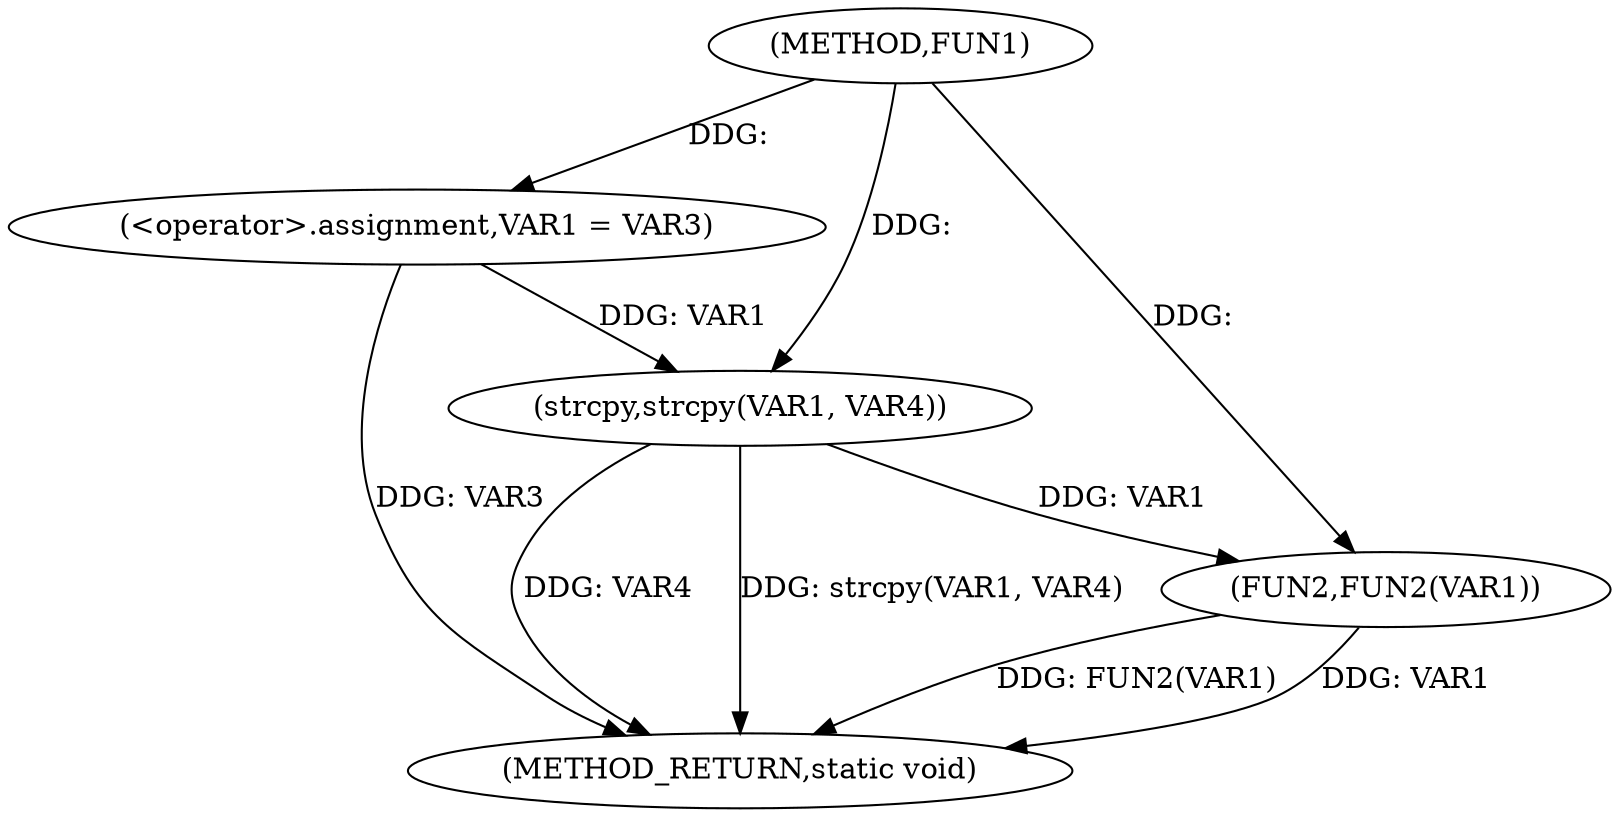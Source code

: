 digraph FUN1 {  
"1000100" [label = "(METHOD,FUN1)" ]
"1000117" [label = "(METHOD_RETURN,static void)" ]
"1000107" [label = "(<operator>.assignment,VAR1 = VAR3)" ]
"1000112" [label = "(strcpy,strcpy(VAR1, VAR4))" ]
"1000115" [label = "(FUN2,FUN2(VAR1))" ]
  "1000112" -> "1000117"  [ label = "DDG: VAR4"] 
  "1000115" -> "1000117"  [ label = "DDG: FUN2(VAR1)"] 
  "1000112" -> "1000117"  [ label = "DDG: strcpy(VAR1, VAR4)"] 
  "1000115" -> "1000117"  [ label = "DDG: VAR1"] 
  "1000107" -> "1000117"  [ label = "DDG: VAR3"] 
  "1000100" -> "1000107"  [ label = "DDG: "] 
  "1000107" -> "1000112"  [ label = "DDG: VAR1"] 
  "1000100" -> "1000112"  [ label = "DDG: "] 
  "1000112" -> "1000115"  [ label = "DDG: VAR1"] 
  "1000100" -> "1000115"  [ label = "DDG: "] 
}
